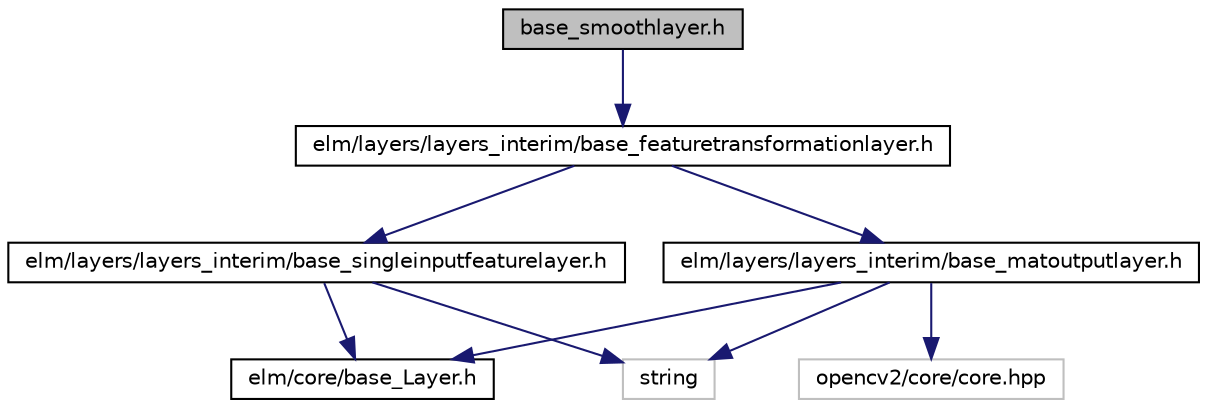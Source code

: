 digraph G
{
  edge [fontname="Helvetica",fontsize="10",labelfontname="Helvetica",labelfontsize="10"];
  node [fontname="Helvetica",fontsize="10",shape=record];
  Node1 [label="base_smoothlayer.h",height=0.2,width=0.4,color="black", fillcolor="grey75", style="filled" fontcolor="black"];
  Node1 -> Node2 [color="midnightblue",fontsize="10",style="solid",fontname="Helvetica"];
  Node2 [label="elm/layers/layers_interim/base_featuretransformationlayer.h",height=0.2,width=0.4,color="black", fillcolor="white", style="filled",URL="$base__featuretransformationlayer_8h.html"];
  Node2 -> Node3 [color="midnightblue",fontsize="10",style="solid",fontname="Helvetica"];
  Node3 [label="elm/layers/layers_interim/base_singleinputfeaturelayer.h",height=0.2,width=0.4,color="black", fillcolor="white", style="filled",URL="$base__singleinputfeaturelayer_8h.html"];
  Node3 -> Node4 [color="midnightblue",fontsize="10",style="solid",fontname="Helvetica"];
  Node4 [label="string",height=0.2,width=0.4,color="grey75", fillcolor="white", style="filled"];
  Node3 -> Node5 [color="midnightblue",fontsize="10",style="solid",fontname="Helvetica"];
  Node5 [label="elm/core/base_Layer.h",height=0.2,width=0.4,color="black", fillcolor="white", style="filled",URL="$base__Layer_8h.html"];
  Node2 -> Node6 [color="midnightblue",fontsize="10",style="solid",fontname="Helvetica"];
  Node6 [label="elm/layers/layers_interim/base_matoutputlayer.h",height=0.2,width=0.4,color="black", fillcolor="white", style="filled",URL="$base__matoutputlayer_8h.html"];
  Node6 -> Node4 [color="midnightblue",fontsize="10",style="solid",fontname="Helvetica"];
  Node6 -> Node7 [color="midnightblue",fontsize="10",style="solid",fontname="Helvetica"];
  Node7 [label="opencv2/core/core.hpp",height=0.2,width=0.4,color="grey75", fillcolor="white", style="filled"];
  Node6 -> Node5 [color="midnightblue",fontsize="10",style="solid",fontname="Helvetica"];
}
